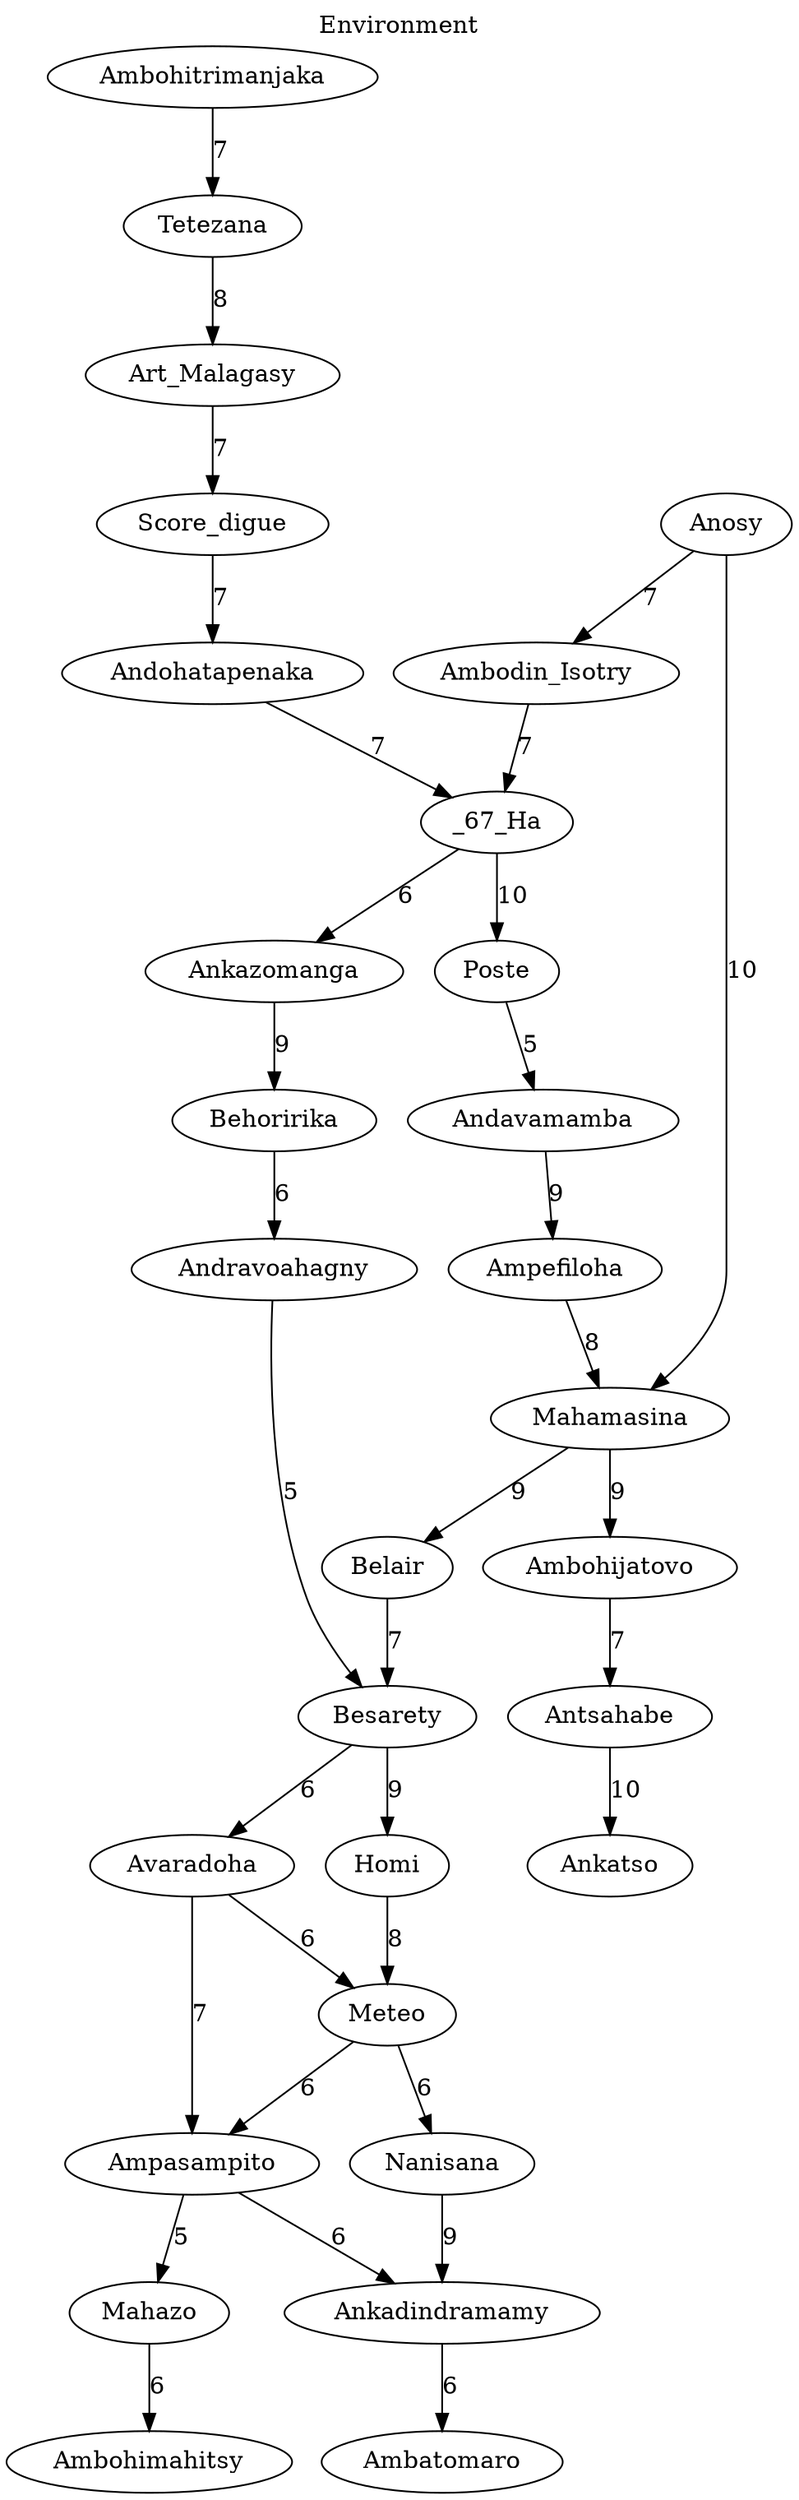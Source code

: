 digraph G {
	labelloc="t"	label="Environment"	Ambodin_Isotry -> _67_Ha [weight=7, label="7"];
	Art_Malagasy -> Score_digue [weight=7, label="7"];
	Antsahabe -> Ankatso [weight=10, label="10"];
	Andavamamba -> Ampefiloha [weight=9, label="9"];
	Ampefiloha -> Mahamasina [weight=8, label="8"];
	_67_Ha -> Poste [weight=10, label="10"];
	Meteo -> Ampasampito [weight=6, label="6"];
	Andohatapenaka -> _67_Ha [weight=7, label="7"];
	Meteo -> Nanisana [weight=6, label="6"];
	Mahamasina -> Belair [weight=9, label="9"];
	Ankazomanga -> Behoririka [weight=9, label="9"];
	Andravoahagny -> Besarety [weight=5, label="5"];
	Besarety -> Avaradoha [weight=6, label="6"];
	Ambohitrimanjaka -> Tetezana [weight=7, label="7"];
	Homi -> Meteo [weight=8, label="8"];
	Ampasampito -> Mahazo [weight=5, label="5"];
	Besarety -> Homi [weight=9, label="9"];
	Tetezana -> Art_Malagasy [weight=8, label="8"];
	Ampasampito -> Ankadindramamy [weight=6, label="6"];
	Poste -> Andavamamba [weight=5, label="5"];
	_67_Ha -> Ankazomanga [weight=6, label="6"];
	Behoririka -> Andravoahagny [weight=6, label="6"];
	Score_digue -> Andohatapenaka [weight=7, label="7"];
	Mahamasina -> Ambohijatovo [weight=9, label="9"];
	Anosy -> Mahamasina [weight=10, label="10"];
	Ankadindramamy -> Ambatomaro [weight=6, label="6"];
	Mahazo -> Ambohimahitsy [weight=6, label="6"];
	Anosy -> Ambodin_Isotry [weight=7, label="7"];
	Belair -> Besarety [weight=7, label="7"];
	Avaradoha -> Meteo [weight=6, label="6"];
	Ambohijatovo -> Antsahabe [weight=7, label="7"];
	Avaradoha -> Ampasampito [weight=7, label="7"];
	Nanisana -> Ankadindramamy [weight=9, label="9"];
	Art_Malagasy;
	Andohatapenaka;
	Tetezana;
	_67_Ha;
	Ambohitrimanjaka;
	Score_digue;
	Poste;
	Andavamamba;
	Mahamasina;
	Ambohijatovo;
	_67_Ha;
	Ankatso;
	Ampefiloha;
	Antsahabe;
	Mahamasina;
	Anosy;
	Besarety;
	Meteo;
	Nanisana;
	Avaradoha;
	Belair;
	Ankadindramamy;
	Ambatomaro;
	Ampasampito;
	Anosy;
	Behoririka;
	Besarety;
	Meteo;
	Ambodin_Isotry;
	_67_Ha;
	Ankazomanga;
	Homi;
	Andravoahagny;
	Ankadindramamy;
	Ambatomaro;
	Ampasampito;
	Besarety;
	Ambohimahitsy;
	Avaradoha;
	Mahazo;
}
